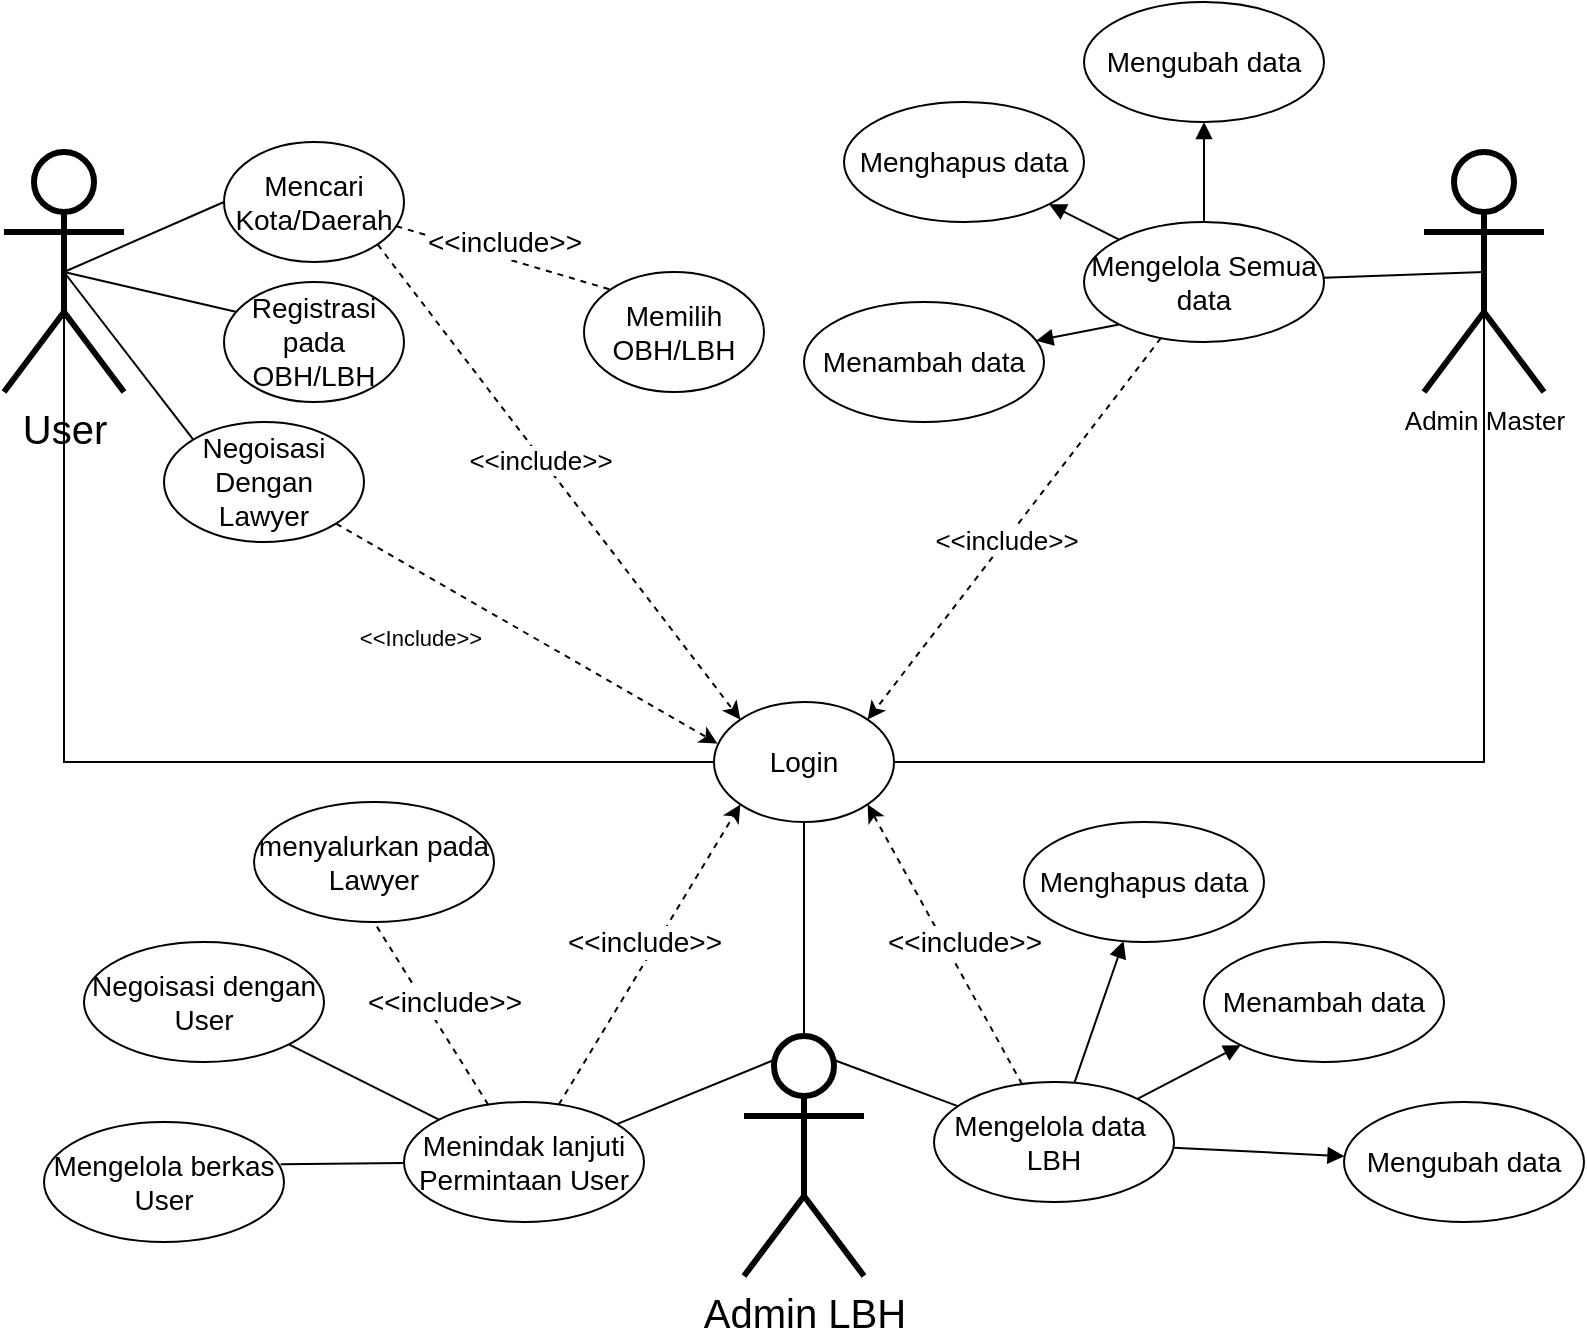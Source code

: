 <mxfile version="26.1.0">
  <diagram name="Use Case" id="37OjQckd6P2DxGayJbFy">
    <mxGraphModel dx="1235" dy="669" grid="1" gridSize="10" guides="1" tooltips="1" connect="1" arrows="1" fold="1" page="1" pageScale="1" pageWidth="827" pageHeight="1169" math="0" shadow="0">
      <root>
        <mxCell id="0" />
        <mxCell id="1" parent="0" />
        <mxCell id="QZHb6bbb9g_fA5QFOH83-6" style="rounded=0;orthogonalLoop=1;jettySize=auto;html=1;endArrow=none;endFill=0;exitX=0.5;exitY=0.5;exitDx=0;exitDy=0;exitPerimeter=0;edgeStyle=orthogonalEdgeStyle;" parent="1" source="938T6bmS7ItEeZSsLUY4-3" target="QZHb6bbb9g_fA5QFOH83-4" edge="1">
          <mxGeometry relative="1" as="geometry">
            <mxPoint x="740" y="127.769" as="sourcePoint" />
            <Array as="points">
              <mxPoint x="810" y="400" />
            </Array>
          </mxGeometry>
        </mxCell>
        <mxCell id="QZHb6bbb9g_fA5QFOH83-11" style="rounded=0;orthogonalLoop=1;jettySize=auto;html=1;entryX=0;entryY=0.5;entryDx=0;entryDy=0;endArrow=none;endFill=0;exitX=0.5;exitY=0.5;exitDx=0;exitDy=0;exitPerimeter=0;fontSize=14;" parent="1" source="938T6bmS7ItEeZSsLUY4-1" target="QZHb6bbb9g_fA5QFOH83-8" edge="1">
          <mxGeometry relative="1" as="geometry">
            <mxPoint x="160" y="141.875" as="sourcePoint" />
          </mxGeometry>
        </mxCell>
        <mxCell id="QZHb6bbb9g_fA5QFOH83-13" style="rounded=0;orthogonalLoop=1;jettySize=auto;html=1;entryX=0.101;entryY=0.26;entryDx=0;entryDy=0;endArrow=none;endFill=0;exitX=0.5;exitY=0.5;exitDx=0;exitDy=0;exitPerimeter=0;entryPerimeter=0;fontSize=14;" parent="1" source="938T6bmS7ItEeZSsLUY4-1" target="QZHb6bbb9g_fA5QFOH83-10" edge="1">
          <mxGeometry relative="1" as="geometry">
            <mxPoint x="148.667" y="160" as="sourcePoint" />
          </mxGeometry>
        </mxCell>
        <mxCell id="QZHb6bbb9g_fA5QFOH83-29" style="rounded=0;orthogonalLoop=1;jettySize=auto;html=1;endArrow=none;endFill=0;entryX=0.5;entryY=0;entryDx=0;entryDy=0;entryPerimeter=0;" parent="1" source="QZHb6bbb9g_fA5QFOH83-4" target="938T6bmS7ItEeZSsLUY4-6" edge="1">
          <mxGeometry relative="1" as="geometry">
            <mxPoint x="446.393" y="610" as="targetPoint" />
          </mxGeometry>
        </mxCell>
        <mxCell id="QZHb6bbb9g_fA5QFOH83-4" value="Login" style="ellipse;whiteSpace=wrap;html=1;fontSize=14;" parent="1" vertex="1">
          <mxGeometry x="425" y="370" width="90" height="60" as="geometry" />
        </mxCell>
        <mxCell id="QZHb6bbb9g_fA5QFOH83-5" style="rounded=0;orthogonalLoop=1;jettySize=auto;html=1;entryX=0;entryY=0.5;entryDx=0;entryDy=0;endArrow=none;endFill=0;exitX=0.5;exitY=0.5;exitDx=0;exitDy=0;exitPerimeter=0;fontSize=14;edgeStyle=orthogonalEdgeStyle;" parent="1" source="938T6bmS7ItEeZSsLUY4-1" target="QZHb6bbb9g_fA5QFOH83-4" edge="1">
          <mxGeometry relative="1" as="geometry">
            <mxPoint x="125" y="144.705" as="sourcePoint" />
            <mxPoint x="384.01" y="165.3" as="targetPoint" />
            <Array as="points">
              <mxPoint x="100" y="400" />
            </Array>
          </mxGeometry>
        </mxCell>
        <mxCell id="QZHb6bbb9g_fA5QFOH83-15" style="rounded=0;orthogonalLoop=1;jettySize=auto;html=1;entryX=0;entryY=0;entryDx=0;entryDy=0;endArrow=none;endFill=0;dashed=1;fontSize=14;" parent="1" source="QZHb6bbb9g_fA5QFOH83-8" target="QZHb6bbb9g_fA5QFOH83-9" edge="1">
          <mxGeometry relative="1" as="geometry" />
        </mxCell>
        <mxCell id="QZHb6bbb9g_fA5QFOH83-16" value="&amp;lt;&amp;lt;include&amp;gt;&amp;gt;" style="edgeLabel;html=1;align=center;verticalAlign=middle;resizable=0;points=[];fontSize=14;" parent="QZHb6bbb9g_fA5QFOH83-15" vertex="1" connectable="0">
          <mxGeometry x="-0.372" y="-1" relative="1" as="geometry">
            <mxPoint x="20" y="-3" as="offset" />
          </mxGeometry>
        </mxCell>
        <mxCell id="rLge9_AxF80KSnAGSdy5-3" style="rounded=0;orthogonalLoop=1;jettySize=auto;html=1;dashed=1;entryX=0;entryY=0;entryDx=0;entryDy=0;exitX=1;exitY=1;exitDx=0;exitDy=0;" edge="1" parent="1" source="QZHb6bbb9g_fA5QFOH83-8" target="QZHb6bbb9g_fA5QFOH83-4">
          <mxGeometry relative="1" as="geometry">
            <mxPoint x="373" y="191" as="targetPoint" />
          </mxGeometry>
        </mxCell>
        <mxCell id="rLge9_AxF80KSnAGSdy5-4" value="&amp;lt;&amp;lt;include&amp;gt;&amp;gt;" style="edgeLabel;html=1;align=center;verticalAlign=middle;resizable=0;points=[];fontSize=13;" vertex="1" connectable="0" parent="rLge9_AxF80KSnAGSdy5-3">
          <mxGeometry x="-0.103" y="-1" relative="1" as="geometry">
            <mxPoint as="offset" />
          </mxGeometry>
        </mxCell>
        <mxCell id="QZHb6bbb9g_fA5QFOH83-8" value="Mencari Kota/Daerah" style="ellipse;whiteSpace=wrap;html=1;fontSize=14;" parent="1" vertex="1">
          <mxGeometry x="180" y="90" width="90" height="60" as="geometry" />
        </mxCell>
        <mxCell id="QZHb6bbb9g_fA5QFOH83-9" value="Memilih OBH/LBH" style="ellipse;whiteSpace=wrap;html=1;fontSize=14;" parent="1" vertex="1">
          <mxGeometry x="360" y="155" width="90" height="60" as="geometry" />
        </mxCell>
        <mxCell id="QZHb6bbb9g_fA5QFOH83-10" value="&lt;font&gt;Registrasi pada OBH/LBH&lt;/font&gt;" style="ellipse;whiteSpace=wrap;html=1;fontSize=14;" parent="1" vertex="1">
          <mxGeometry x="180" y="160" width="90" height="60" as="geometry" />
        </mxCell>
        <mxCell id="QZHb6bbb9g_fA5QFOH83-20" style="rounded=0;orthogonalLoop=1;jettySize=auto;html=1;endArrow=block;endFill=1;fontSize=14;exitX=0;exitY=1;exitDx=0;exitDy=0;" parent="1" source="QZHb6bbb9g_fA5QFOH83-14" target="QZHb6bbb9g_fA5QFOH83-18" edge="1">
          <mxGeometry relative="1" as="geometry">
            <mxPoint x="603.969" y="-29.271" as="sourcePoint" />
          </mxGeometry>
        </mxCell>
        <mxCell id="QZHb6bbb9g_fA5QFOH83-21" style="rounded=0;orthogonalLoop=1;jettySize=auto;html=1;endArrow=block;endFill=1;fontSize=14;exitX=0;exitY=0;exitDx=0;exitDy=0;" parent="1" source="QZHb6bbb9g_fA5QFOH83-14" target="QZHb6bbb9g_fA5QFOH83-17" edge="1">
          <mxGeometry relative="1" as="geometry">
            <mxPoint x="635.047" y="-12.718" as="sourcePoint" />
          </mxGeometry>
        </mxCell>
        <mxCell id="QZHb6bbb9g_fA5QFOH83-22" style="rounded=0;orthogonalLoop=1;jettySize=auto;html=1;endArrow=block;endFill=1;fontSize=14;exitX=0.5;exitY=0;exitDx=0;exitDy=0;" parent="1" source="QZHb6bbb9g_fA5QFOH83-14" target="QZHb6bbb9g_fA5QFOH83-19" edge="1">
          <mxGeometry relative="1" as="geometry">
            <mxPoint x="664.812" y="-10.097" as="sourcePoint" />
          </mxGeometry>
        </mxCell>
        <mxCell id="QZHb6bbb9g_fA5QFOH83-14" value="Mengelola Semua data" style="ellipse;whiteSpace=wrap;html=1;fontSize=14;" parent="1" vertex="1">
          <mxGeometry x="610" y="130" width="120" height="60" as="geometry" />
        </mxCell>
        <mxCell id="QZHb6bbb9g_fA5QFOH83-17" value="Menghapus data" style="ellipse;whiteSpace=wrap;html=1;fontSize=14;" parent="1" vertex="1">
          <mxGeometry x="490" y="70" width="120" height="60" as="geometry" />
        </mxCell>
        <mxCell id="QZHb6bbb9g_fA5QFOH83-18" value="Menambah data" style="ellipse;whiteSpace=wrap;html=1;fontSize=14;" parent="1" vertex="1">
          <mxGeometry x="470" y="170" width="120" height="60" as="geometry" />
        </mxCell>
        <mxCell id="QZHb6bbb9g_fA5QFOH83-19" value="Mengubah data" style="ellipse;whiteSpace=wrap;html=1;fontSize=14;" parent="1" vertex="1">
          <mxGeometry x="610" y="20" width="120" height="60" as="geometry" />
        </mxCell>
        <mxCell id="QZHb6bbb9g_fA5QFOH83-30" style="rounded=0;orthogonalLoop=1;jettySize=auto;html=1;endArrow=block;endFill=1;fontSize=14;" parent="1" source="QZHb6bbb9g_fA5QFOH83-33" target="QZHb6bbb9g_fA5QFOH83-35" edge="1">
          <mxGeometry relative="1" as="geometry" />
        </mxCell>
        <mxCell id="QZHb6bbb9g_fA5QFOH83-31" style="rounded=0;orthogonalLoop=1;jettySize=auto;html=1;endArrow=block;endFill=1;fontSize=14;" parent="1" source="QZHb6bbb9g_fA5QFOH83-33" target="QZHb6bbb9g_fA5QFOH83-34" edge="1">
          <mxGeometry relative="1" as="geometry" />
        </mxCell>
        <mxCell id="QZHb6bbb9g_fA5QFOH83-32" style="rounded=0;orthogonalLoop=1;jettySize=auto;html=1;endArrow=block;endFill=1;fontSize=14;" parent="1" source="QZHb6bbb9g_fA5QFOH83-33" target="QZHb6bbb9g_fA5QFOH83-36" edge="1">
          <mxGeometry relative="1" as="geometry" />
        </mxCell>
        <mxCell id="QZHb6bbb9g_fA5QFOH83-40" style="rounded=0;orthogonalLoop=1;jettySize=auto;html=1;endArrow=none;endFill=0;entryX=0.75;entryY=0.1;entryDx=0;entryDy=0;entryPerimeter=0;" parent="1" source="QZHb6bbb9g_fA5QFOH83-33" target="938T6bmS7ItEeZSsLUY4-6" edge="1">
          <mxGeometry relative="1" as="geometry">
            <mxPoint x="490" y="529" as="targetPoint" />
          </mxGeometry>
        </mxCell>
        <mxCell id="rLge9_AxF80KSnAGSdy5-9" style="rounded=0;orthogonalLoop=1;jettySize=auto;html=1;entryX=1;entryY=1;entryDx=0;entryDy=0;dashed=1;" edge="1" parent="1" source="QZHb6bbb9g_fA5QFOH83-33" target="QZHb6bbb9g_fA5QFOH83-4">
          <mxGeometry relative="1" as="geometry" />
        </mxCell>
        <mxCell id="QZHb6bbb9g_fA5QFOH83-33" value="Mengelola data&amp;nbsp;&lt;div&gt;LBH&lt;/div&gt;" style="ellipse;whiteSpace=wrap;html=1;fontSize=14;" parent="1" vertex="1">
          <mxGeometry x="535" y="560" width="120" height="60" as="geometry" />
        </mxCell>
        <mxCell id="QZHb6bbb9g_fA5QFOH83-34" value="Menghapus data" style="ellipse;whiteSpace=wrap;html=1;fontSize=14;" parent="1" vertex="1">
          <mxGeometry x="580" y="430" width="120" height="60" as="geometry" />
        </mxCell>
        <mxCell id="QZHb6bbb9g_fA5QFOH83-35" value="Menambah data" style="ellipse;whiteSpace=wrap;html=1;fontSize=14;" parent="1" vertex="1">
          <mxGeometry x="670" y="490" width="120" height="60" as="geometry" />
        </mxCell>
        <mxCell id="QZHb6bbb9g_fA5QFOH83-36" value="Mengubah data" style="ellipse;whiteSpace=wrap;html=1;fontSize=14;" parent="1" vertex="1">
          <mxGeometry x="740" y="570" width="120" height="60" as="geometry" />
        </mxCell>
        <mxCell id="QZHb6bbb9g_fA5QFOH83-45" style="rounded=0;orthogonalLoop=1;jettySize=auto;html=1;entryX=0.5;entryY=1;entryDx=0;entryDy=0;endArrow=none;endFill=0;dashed=1;fontSize=14;" parent="1" source="QZHb6bbb9g_fA5QFOH83-41" target="QZHb6bbb9g_fA5QFOH83-42" edge="1">
          <mxGeometry relative="1" as="geometry" />
        </mxCell>
        <mxCell id="QZHb6bbb9g_fA5QFOH83-46" style="rounded=0;orthogonalLoop=1;jettySize=auto;html=1;entryX=1;entryY=1;entryDx=0;entryDy=0;endArrow=none;endFill=0;fontSize=14;" parent="1" source="QZHb6bbb9g_fA5QFOH83-41" target="QZHb6bbb9g_fA5QFOH83-43" edge="1">
          <mxGeometry relative="1" as="geometry" />
        </mxCell>
        <mxCell id="rLge9_AxF80KSnAGSdy5-7" style="rounded=0;orthogonalLoop=1;jettySize=auto;html=1;entryX=0;entryY=1;entryDx=0;entryDy=0;dashed=1;" edge="1" parent="1" source="QZHb6bbb9g_fA5QFOH83-41" target="QZHb6bbb9g_fA5QFOH83-4">
          <mxGeometry relative="1" as="geometry" />
        </mxCell>
        <mxCell id="QZHb6bbb9g_fA5QFOH83-41" value="Menindak lanjuti&lt;div&gt;Permintaan User&lt;/div&gt;" style="ellipse;whiteSpace=wrap;html=1;fontSize=14;" parent="1" vertex="1">
          <mxGeometry x="270" y="570" width="120" height="60" as="geometry" />
        </mxCell>
        <mxCell id="QZHb6bbb9g_fA5QFOH83-42" value="menyalurkan pada Lawyer" style="ellipse;whiteSpace=wrap;html=1;fontSize=14;" parent="1" vertex="1">
          <mxGeometry x="195" y="420" width="120" height="60" as="geometry" />
        </mxCell>
        <mxCell id="QZHb6bbb9g_fA5QFOH83-43" value="Negoisasi dengan User" style="ellipse;whiteSpace=wrap;html=1;fontSize=14;" parent="1" vertex="1">
          <mxGeometry x="110" y="490" width="120" height="60" as="geometry" />
        </mxCell>
        <mxCell id="QZHb6bbb9g_fA5QFOH83-44" value="Mengelola berkas User" style="ellipse;whiteSpace=wrap;html=1;fontSize=14;" parent="1" vertex="1">
          <mxGeometry x="90" y="580" width="120" height="60" as="geometry" />
        </mxCell>
        <mxCell id="QZHb6bbb9g_fA5QFOH83-47" style="rounded=0;orthogonalLoop=1;jettySize=auto;html=1;entryX=0.986;entryY=0.353;entryDx=0;entryDy=0;entryPerimeter=0;endArrow=none;endFill=0;fontSize=14;" parent="1" source="QZHb6bbb9g_fA5QFOH83-41" target="QZHb6bbb9g_fA5QFOH83-44" edge="1">
          <mxGeometry relative="1" as="geometry" />
        </mxCell>
        <mxCell id="QZHb6bbb9g_fA5QFOH83-51" style="rounded=0;orthogonalLoop=1;jettySize=auto;html=1;entryX=0.25;entryY=0.1;entryDx=0;entryDy=0;entryPerimeter=0;endArrow=none;endFill=0;fontSize=14;" parent="1" source="QZHb6bbb9g_fA5QFOH83-41" target="938T6bmS7ItEeZSsLUY4-6" edge="1">
          <mxGeometry relative="1" as="geometry">
            <mxPoint x="410" y="512" as="targetPoint" />
          </mxGeometry>
        </mxCell>
        <mxCell id="3_1crFeaQehhnNhESQrb-2" style="rounded=0;orthogonalLoop=1;jettySize=auto;html=1;entryX=0;entryY=0;entryDx=0;entryDy=0;endArrow=none;startFill=0;exitX=0.5;exitY=0.5;exitDx=0;exitDy=0;exitPerimeter=0;fontSize=14;" parent="1" source="938T6bmS7ItEeZSsLUY4-1" target="3_1crFeaQehhnNhESQrb-1" edge="1">
          <mxGeometry relative="1" as="geometry">
            <mxPoint x="137" y="160" as="sourcePoint" />
          </mxGeometry>
        </mxCell>
        <mxCell id="rLge9_AxF80KSnAGSdy5-5" style="rounded=0;orthogonalLoop=1;jettySize=auto;html=1;entryX=0.02;entryY=0.347;entryDx=0;entryDy=0;dashed=1;entryPerimeter=0;" edge="1" parent="1" source="3_1crFeaQehhnNhESQrb-1" target="QZHb6bbb9g_fA5QFOH83-4">
          <mxGeometry relative="1" as="geometry" />
        </mxCell>
        <mxCell id="rLge9_AxF80KSnAGSdy5-6" value="&amp;lt;&amp;lt;Include&amp;gt;&amp;gt;" style="edgeLabel;html=1;align=center;verticalAlign=middle;resizable=0;points=[];" vertex="1" connectable="0" parent="rLge9_AxF80KSnAGSdy5-5">
          <mxGeometry x="0.801" relative="1" as="geometry">
            <mxPoint x="-130" y="-42" as="offset" />
          </mxGeometry>
        </mxCell>
        <mxCell id="3_1crFeaQehhnNhESQrb-1" value="&lt;font&gt;Negoisasi&lt;/font&gt;&lt;div&gt;&lt;font&gt;Dengan Lawyer&lt;/font&gt;&lt;/div&gt;" style="ellipse;whiteSpace=wrap;html=1;fontSize=14;" parent="1" vertex="1">
          <mxGeometry x="150" y="230" width="100" height="60" as="geometry" />
        </mxCell>
        <mxCell id="3_1crFeaQehhnNhESQrb-3" value="&amp;lt;&amp;lt;include&amp;gt;&amp;gt;" style="edgeLabel;html=1;align=center;verticalAlign=middle;resizable=0;points=[];fontSize=14;" parent="1" vertex="1" connectable="0">
          <mxGeometry x="290.004" y="520.0" as="geometry" />
        </mxCell>
        <mxCell id="938T6bmS7ItEeZSsLUY4-1" value="&lt;font style=&quot;font-size: 20px;&quot;&gt;User&lt;/font&gt;" style="shape=umlActor;verticalLabelPosition=bottom;verticalAlign=top;html=1;outlineConnect=0;strokeWidth=3;" parent="1" vertex="1">
          <mxGeometry x="70" y="95" width="60" height="120" as="geometry" />
        </mxCell>
        <mxCell id="938T6bmS7ItEeZSsLUY4-3" value="&lt;font style=&quot;font-size: 13px;&quot;&gt;Admin Master&lt;/font&gt;" style="shape=umlActor;verticalLabelPosition=bottom;verticalAlign=top;html=1;outlineConnect=0;strokeWidth=3;" parent="1" vertex="1">
          <mxGeometry x="780" y="95" width="60" height="120" as="geometry" />
        </mxCell>
        <mxCell id="938T6bmS7ItEeZSsLUY4-5" style="rounded=0;orthogonalLoop=1;jettySize=auto;html=1;entryX=0.5;entryY=0.5;entryDx=0;entryDy=0;entryPerimeter=0;endArrow=none;startFill=0;strokeWidth=1;" parent="1" source="QZHb6bbb9g_fA5QFOH83-14" target="938T6bmS7ItEeZSsLUY4-3" edge="1">
          <mxGeometry relative="1" as="geometry" />
        </mxCell>
        <mxCell id="938T6bmS7ItEeZSsLUY4-6" value="&lt;font style=&quot;font-size: 20px;&quot;&gt;Admin LBH&lt;/font&gt;" style="shape=umlActor;verticalLabelPosition=bottom;verticalAlign=top;html=1;outlineConnect=0;strokeWidth=3;" parent="1" vertex="1">
          <mxGeometry x="440" y="537" width="60" height="120" as="geometry" />
        </mxCell>
        <mxCell id="rLge9_AxF80KSnAGSdy5-1" style="rounded=0;orthogonalLoop=1;jettySize=auto;html=1;entryX=1;entryY=0;entryDx=0;entryDy=0;dashed=1;" edge="1" parent="1" source="QZHb6bbb9g_fA5QFOH83-14" target="QZHb6bbb9g_fA5QFOH83-4">
          <mxGeometry relative="1" as="geometry" />
        </mxCell>
        <mxCell id="rLge9_AxF80KSnAGSdy5-2" value="&lt;font style=&quot;font-size: 13px;&quot;&gt;&amp;lt;&amp;lt;include&amp;gt;&amp;gt;&lt;/font&gt;" style="edgeLabel;html=1;align=center;verticalAlign=middle;resizable=0;points=[];" vertex="1" connectable="0" parent="rLge9_AxF80KSnAGSdy5-1">
          <mxGeometry x="0.057" relative="1" as="geometry">
            <mxPoint as="offset" />
          </mxGeometry>
        </mxCell>
        <mxCell id="rLge9_AxF80KSnAGSdy5-8" value="&amp;lt;&amp;lt;include&amp;gt;&amp;gt;" style="edgeLabel;html=1;align=center;verticalAlign=middle;resizable=0;points=[];fontSize=14;" vertex="1" connectable="0" parent="1">
          <mxGeometry x="390.004" y="490.0" as="geometry" />
        </mxCell>
        <mxCell id="rLge9_AxF80KSnAGSdy5-10" value="&amp;lt;&amp;lt;include&amp;gt;&amp;gt;" style="edgeLabel;html=1;align=center;verticalAlign=middle;resizable=0;points=[];fontSize=14;" vertex="1" connectable="0" parent="1">
          <mxGeometry x="550.004" y="490.0" as="geometry" />
        </mxCell>
      </root>
    </mxGraphModel>
  </diagram>
</mxfile>
